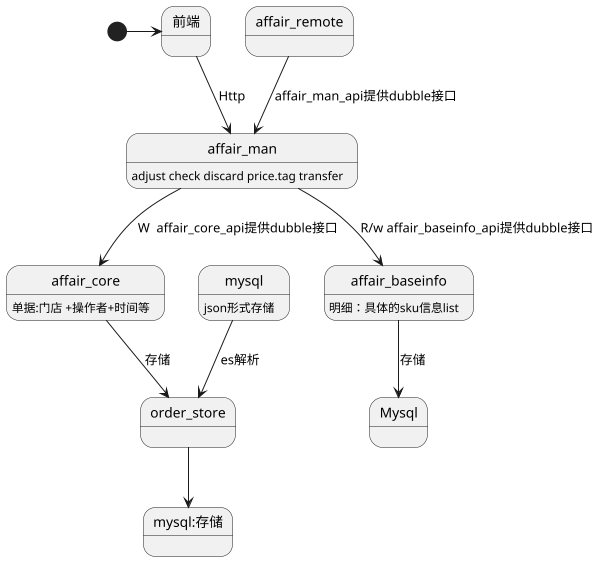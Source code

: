 @startuml
scale 600 width

[*] -> 前端
前端 --> affair_man : Http
affair_man:adjust check discard price.tag transfer
affair_remote-->affair_man : affair_man_api提供dubble接口
affair_man --> affair_core : W  affair_core_api提供dubble接口

affair_man --> affair_baseinfo : R/w affair_baseinfo_api提供dubble接口

affair_baseinfo : 明细：具体的sku信息list
affair_core --> order_store : 存储
order_store-->mysql:存储
mysql : json形式存储
mysql-->order_store    :    es解析
affair_core : 单据:门店 +操作者+时间等
affair_baseinfo --> Mysql : 存储


@enduml